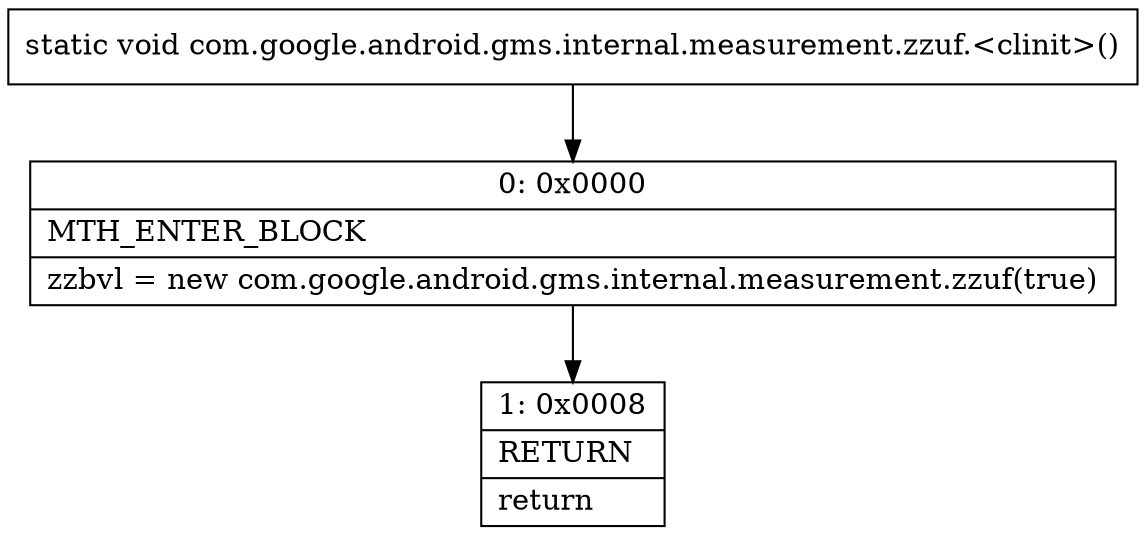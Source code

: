 digraph "CFG forcom.google.android.gms.internal.measurement.zzuf.\<clinit\>()V" {
Node_0 [shape=record,label="{0\:\ 0x0000|MTH_ENTER_BLOCK\l|zzbvl = new com.google.android.gms.internal.measurement.zzuf(true)\l}"];
Node_1 [shape=record,label="{1\:\ 0x0008|RETURN\l|return\l}"];
MethodNode[shape=record,label="{static void com.google.android.gms.internal.measurement.zzuf.\<clinit\>() }"];
MethodNode -> Node_0;
Node_0 -> Node_1;
}

